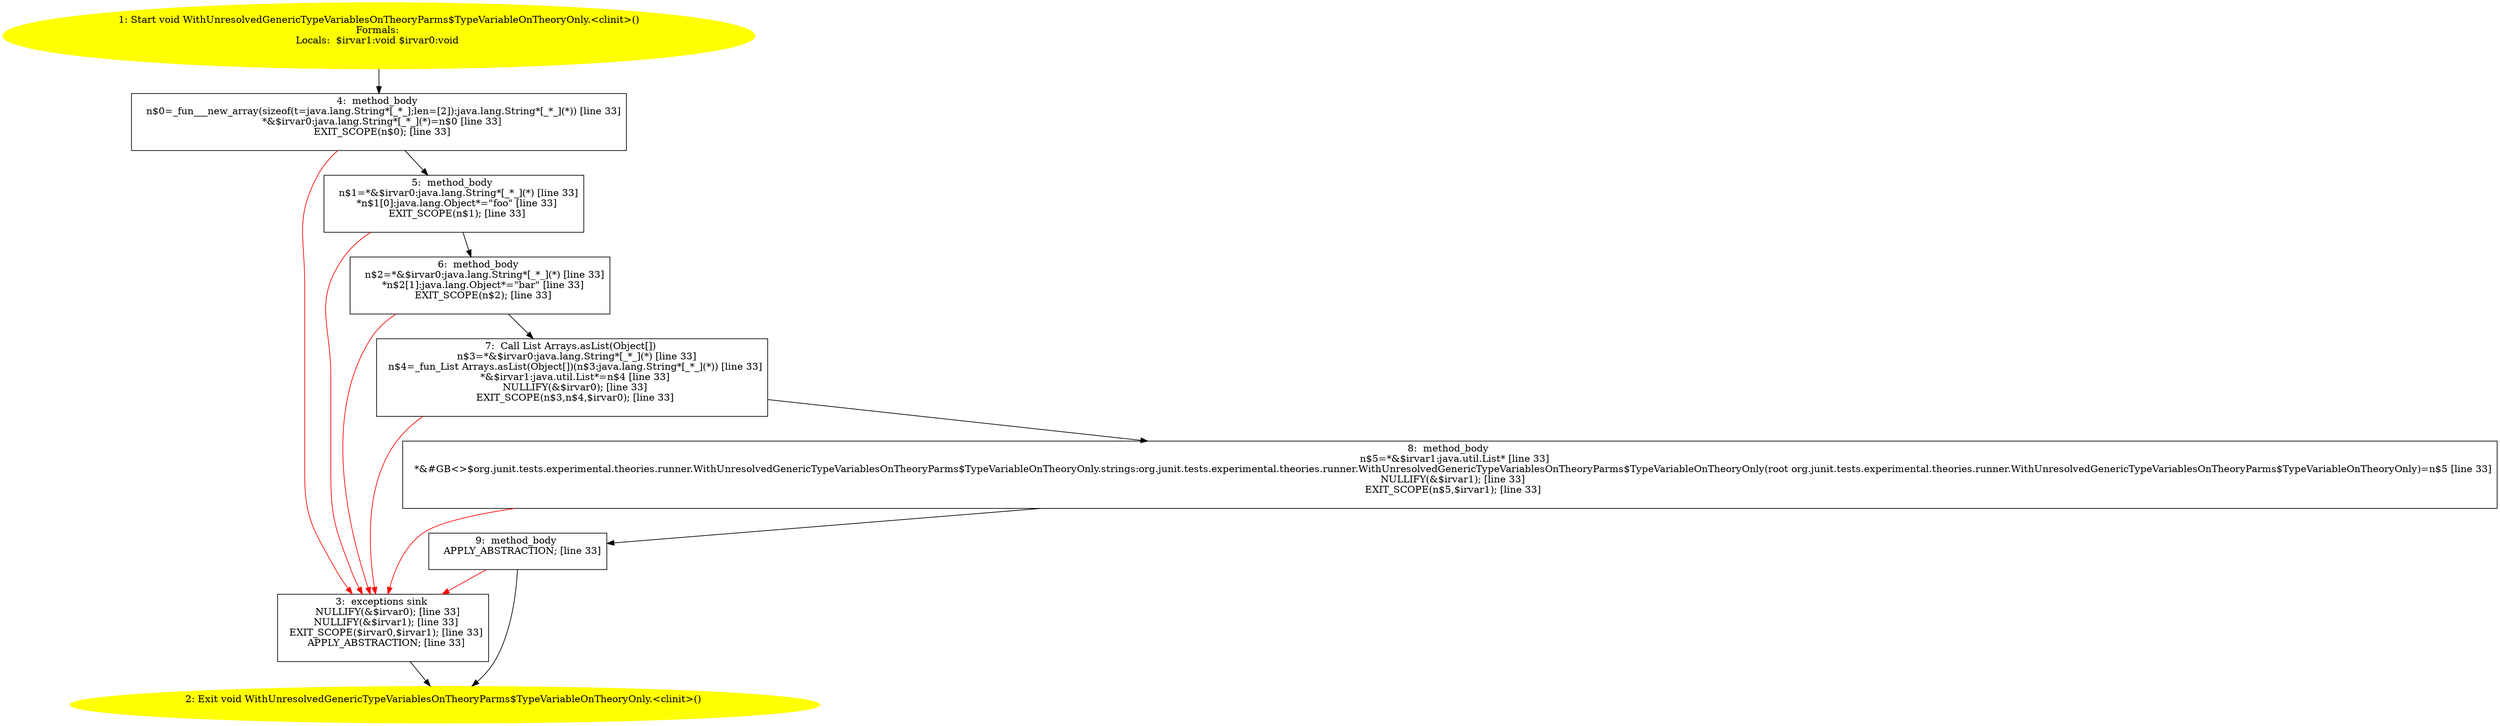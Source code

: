 /* @generated */
digraph cfg {
"org.junit.tests.experimental.theories.runner.WithUnresolvedGenericTypeVariablesOnTheoryParms$TypeVar.ab51e3a54430a7370f2743bcbc6dc886_1" [label="1: Start void WithUnresolvedGenericTypeVariablesOnTheoryParms$TypeVariableOnTheoryOnly.<clinit>()\nFormals: \nLocals:  $irvar1:void $irvar0:void \n  " color=yellow style=filled]
	

	 "org.junit.tests.experimental.theories.runner.WithUnresolvedGenericTypeVariablesOnTheoryParms$TypeVar.ab51e3a54430a7370f2743bcbc6dc886_1" -> "org.junit.tests.experimental.theories.runner.WithUnresolvedGenericTypeVariablesOnTheoryParms$TypeVar.ab51e3a54430a7370f2743bcbc6dc886_4" ;
"org.junit.tests.experimental.theories.runner.WithUnresolvedGenericTypeVariablesOnTheoryParms$TypeVar.ab51e3a54430a7370f2743bcbc6dc886_2" [label="2: Exit void WithUnresolvedGenericTypeVariablesOnTheoryParms$TypeVariableOnTheoryOnly.<clinit>() \n  " color=yellow style=filled]
	

"org.junit.tests.experimental.theories.runner.WithUnresolvedGenericTypeVariablesOnTheoryParms$TypeVar.ab51e3a54430a7370f2743bcbc6dc886_3" [label="3:  exceptions sink \n   NULLIFY(&$irvar0); [line 33]\n  NULLIFY(&$irvar1); [line 33]\n  EXIT_SCOPE($irvar0,$irvar1); [line 33]\n  APPLY_ABSTRACTION; [line 33]\n " shape="box"]
	

	 "org.junit.tests.experimental.theories.runner.WithUnresolvedGenericTypeVariablesOnTheoryParms$TypeVar.ab51e3a54430a7370f2743bcbc6dc886_3" -> "org.junit.tests.experimental.theories.runner.WithUnresolvedGenericTypeVariablesOnTheoryParms$TypeVar.ab51e3a54430a7370f2743bcbc6dc886_2" ;
"org.junit.tests.experimental.theories.runner.WithUnresolvedGenericTypeVariablesOnTheoryParms$TypeVar.ab51e3a54430a7370f2743bcbc6dc886_4" [label="4:  method_body \n   n$0=_fun___new_array(sizeof(t=java.lang.String*[_*_];len=[2]):java.lang.String*[_*_](*)) [line 33]\n  *&$irvar0:java.lang.String*[_*_](*)=n$0 [line 33]\n  EXIT_SCOPE(n$0); [line 33]\n " shape="box"]
	

	 "org.junit.tests.experimental.theories.runner.WithUnresolvedGenericTypeVariablesOnTheoryParms$TypeVar.ab51e3a54430a7370f2743bcbc6dc886_4" -> "org.junit.tests.experimental.theories.runner.WithUnresolvedGenericTypeVariablesOnTheoryParms$TypeVar.ab51e3a54430a7370f2743bcbc6dc886_5" ;
	 "org.junit.tests.experimental.theories.runner.WithUnresolvedGenericTypeVariablesOnTheoryParms$TypeVar.ab51e3a54430a7370f2743bcbc6dc886_4" -> "org.junit.tests.experimental.theories.runner.WithUnresolvedGenericTypeVariablesOnTheoryParms$TypeVar.ab51e3a54430a7370f2743bcbc6dc886_3" [color="red" ];
"org.junit.tests.experimental.theories.runner.WithUnresolvedGenericTypeVariablesOnTheoryParms$TypeVar.ab51e3a54430a7370f2743bcbc6dc886_5" [label="5:  method_body \n   n$1=*&$irvar0:java.lang.String*[_*_](*) [line 33]\n  *n$1[0]:java.lang.Object*=\"foo\" [line 33]\n  EXIT_SCOPE(n$1); [line 33]\n " shape="box"]
	

	 "org.junit.tests.experimental.theories.runner.WithUnresolvedGenericTypeVariablesOnTheoryParms$TypeVar.ab51e3a54430a7370f2743bcbc6dc886_5" -> "org.junit.tests.experimental.theories.runner.WithUnresolvedGenericTypeVariablesOnTheoryParms$TypeVar.ab51e3a54430a7370f2743bcbc6dc886_6" ;
	 "org.junit.tests.experimental.theories.runner.WithUnresolvedGenericTypeVariablesOnTheoryParms$TypeVar.ab51e3a54430a7370f2743bcbc6dc886_5" -> "org.junit.tests.experimental.theories.runner.WithUnresolvedGenericTypeVariablesOnTheoryParms$TypeVar.ab51e3a54430a7370f2743bcbc6dc886_3" [color="red" ];
"org.junit.tests.experimental.theories.runner.WithUnresolvedGenericTypeVariablesOnTheoryParms$TypeVar.ab51e3a54430a7370f2743bcbc6dc886_6" [label="6:  method_body \n   n$2=*&$irvar0:java.lang.String*[_*_](*) [line 33]\n  *n$2[1]:java.lang.Object*=\"bar\" [line 33]\n  EXIT_SCOPE(n$2); [line 33]\n " shape="box"]
	

	 "org.junit.tests.experimental.theories.runner.WithUnresolvedGenericTypeVariablesOnTheoryParms$TypeVar.ab51e3a54430a7370f2743bcbc6dc886_6" -> "org.junit.tests.experimental.theories.runner.WithUnresolvedGenericTypeVariablesOnTheoryParms$TypeVar.ab51e3a54430a7370f2743bcbc6dc886_7" ;
	 "org.junit.tests.experimental.theories.runner.WithUnresolvedGenericTypeVariablesOnTheoryParms$TypeVar.ab51e3a54430a7370f2743bcbc6dc886_6" -> "org.junit.tests.experimental.theories.runner.WithUnresolvedGenericTypeVariablesOnTheoryParms$TypeVar.ab51e3a54430a7370f2743bcbc6dc886_3" [color="red" ];
"org.junit.tests.experimental.theories.runner.WithUnresolvedGenericTypeVariablesOnTheoryParms$TypeVar.ab51e3a54430a7370f2743bcbc6dc886_7" [label="7:  Call List Arrays.asList(Object[]) \n   n$3=*&$irvar0:java.lang.String*[_*_](*) [line 33]\n  n$4=_fun_List Arrays.asList(Object[])(n$3:java.lang.String*[_*_](*)) [line 33]\n  *&$irvar1:java.util.List*=n$4 [line 33]\n  NULLIFY(&$irvar0); [line 33]\n  EXIT_SCOPE(n$3,n$4,$irvar0); [line 33]\n " shape="box"]
	

	 "org.junit.tests.experimental.theories.runner.WithUnresolvedGenericTypeVariablesOnTheoryParms$TypeVar.ab51e3a54430a7370f2743bcbc6dc886_7" -> "org.junit.tests.experimental.theories.runner.WithUnresolvedGenericTypeVariablesOnTheoryParms$TypeVar.ab51e3a54430a7370f2743bcbc6dc886_8" ;
	 "org.junit.tests.experimental.theories.runner.WithUnresolvedGenericTypeVariablesOnTheoryParms$TypeVar.ab51e3a54430a7370f2743bcbc6dc886_7" -> "org.junit.tests.experimental.theories.runner.WithUnresolvedGenericTypeVariablesOnTheoryParms$TypeVar.ab51e3a54430a7370f2743bcbc6dc886_3" [color="red" ];
"org.junit.tests.experimental.theories.runner.WithUnresolvedGenericTypeVariablesOnTheoryParms$TypeVar.ab51e3a54430a7370f2743bcbc6dc886_8" [label="8:  method_body \n   n$5=*&$irvar1:java.util.List* [line 33]\n  *&#GB<>$org.junit.tests.experimental.theories.runner.WithUnresolvedGenericTypeVariablesOnTheoryParms$TypeVariableOnTheoryOnly.strings:org.junit.tests.experimental.theories.runner.WithUnresolvedGenericTypeVariablesOnTheoryParms$TypeVariableOnTheoryOnly(root org.junit.tests.experimental.theories.runner.WithUnresolvedGenericTypeVariablesOnTheoryParms$TypeVariableOnTheoryOnly)=n$5 [line 33]\n  NULLIFY(&$irvar1); [line 33]\n  EXIT_SCOPE(n$5,$irvar1); [line 33]\n " shape="box"]
	

	 "org.junit.tests.experimental.theories.runner.WithUnresolvedGenericTypeVariablesOnTheoryParms$TypeVar.ab51e3a54430a7370f2743bcbc6dc886_8" -> "org.junit.tests.experimental.theories.runner.WithUnresolvedGenericTypeVariablesOnTheoryParms$TypeVar.ab51e3a54430a7370f2743bcbc6dc886_9" ;
	 "org.junit.tests.experimental.theories.runner.WithUnresolvedGenericTypeVariablesOnTheoryParms$TypeVar.ab51e3a54430a7370f2743bcbc6dc886_8" -> "org.junit.tests.experimental.theories.runner.WithUnresolvedGenericTypeVariablesOnTheoryParms$TypeVar.ab51e3a54430a7370f2743bcbc6dc886_3" [color="red" ];
"org.junit.tests.experimental.theories.runner.WithUnresolvedGenericTypeVariablesOnTheoryParms$TypeVar.ab51e3a54430a7370f2743bcbc6dc886_9" [label="9:  method_body \n   APPLY_ABSTRACTION; [line 33]\n " shape="box"]
	

	 "org.junit.tests.experimental.theories.runner.WithUnresolvedGenericTypeVariablesOnTheoryParms$TypeVar.ab51e3a54430a7370f2743bcbc6dc886_9" -> "org.junit.tests.experimental.theories.runner.WithUnresolvedGenericTypeVariablesOnTheoryParms$TypeVar.ab51e3a54430a7370f2743bcbc6dc886_2" ;
	 "org.junit.tests.experimental.theories.runner.WithUnresolvedGenericTypeVariablesOnTheoryParms$TypeVar.ab51e3a54430a7370f2743bcbc6dc886_9" -> "org.junit.tests.experimental.theories.runner.WithUnresolvedGenericTypeVariablesOnTheoryParms$TypeVar.ab51e3a54430a7370f2743bcbc6dc886_3" [color="red" ];
}
